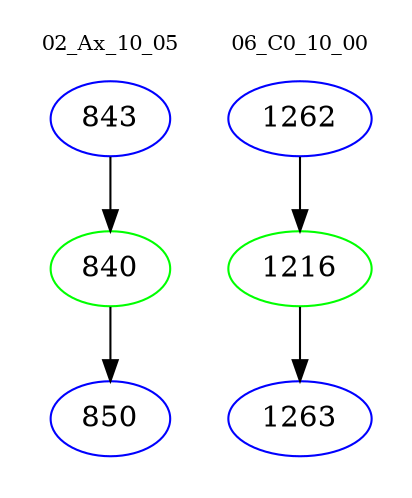 digraph{
subgraph cluster_0 {
color = white
label = "02_Ax_10_05";
fontsize=10;
T0_843 [label="843", color="blue"]
T0_843 -> T0_840 [color="black"]
T0_840 [label="840", color="green"]
T0_840 -> T0_850 [color="black"]
T0_850 [label="850", color="blue"]
}
subgraph cluster_1 {
color = white
label = "06_C0_10_00";
fontsize=10;
T1_1262 [label="1262", color="blue"]
T1_1262 -> T1_1216 [color="black"]
T1_1216 [label="1216", color="green"]
T1_1216 -> T1_1263 [color="black"]
T1_1263 [label="1263", color="blue"]
}
}
